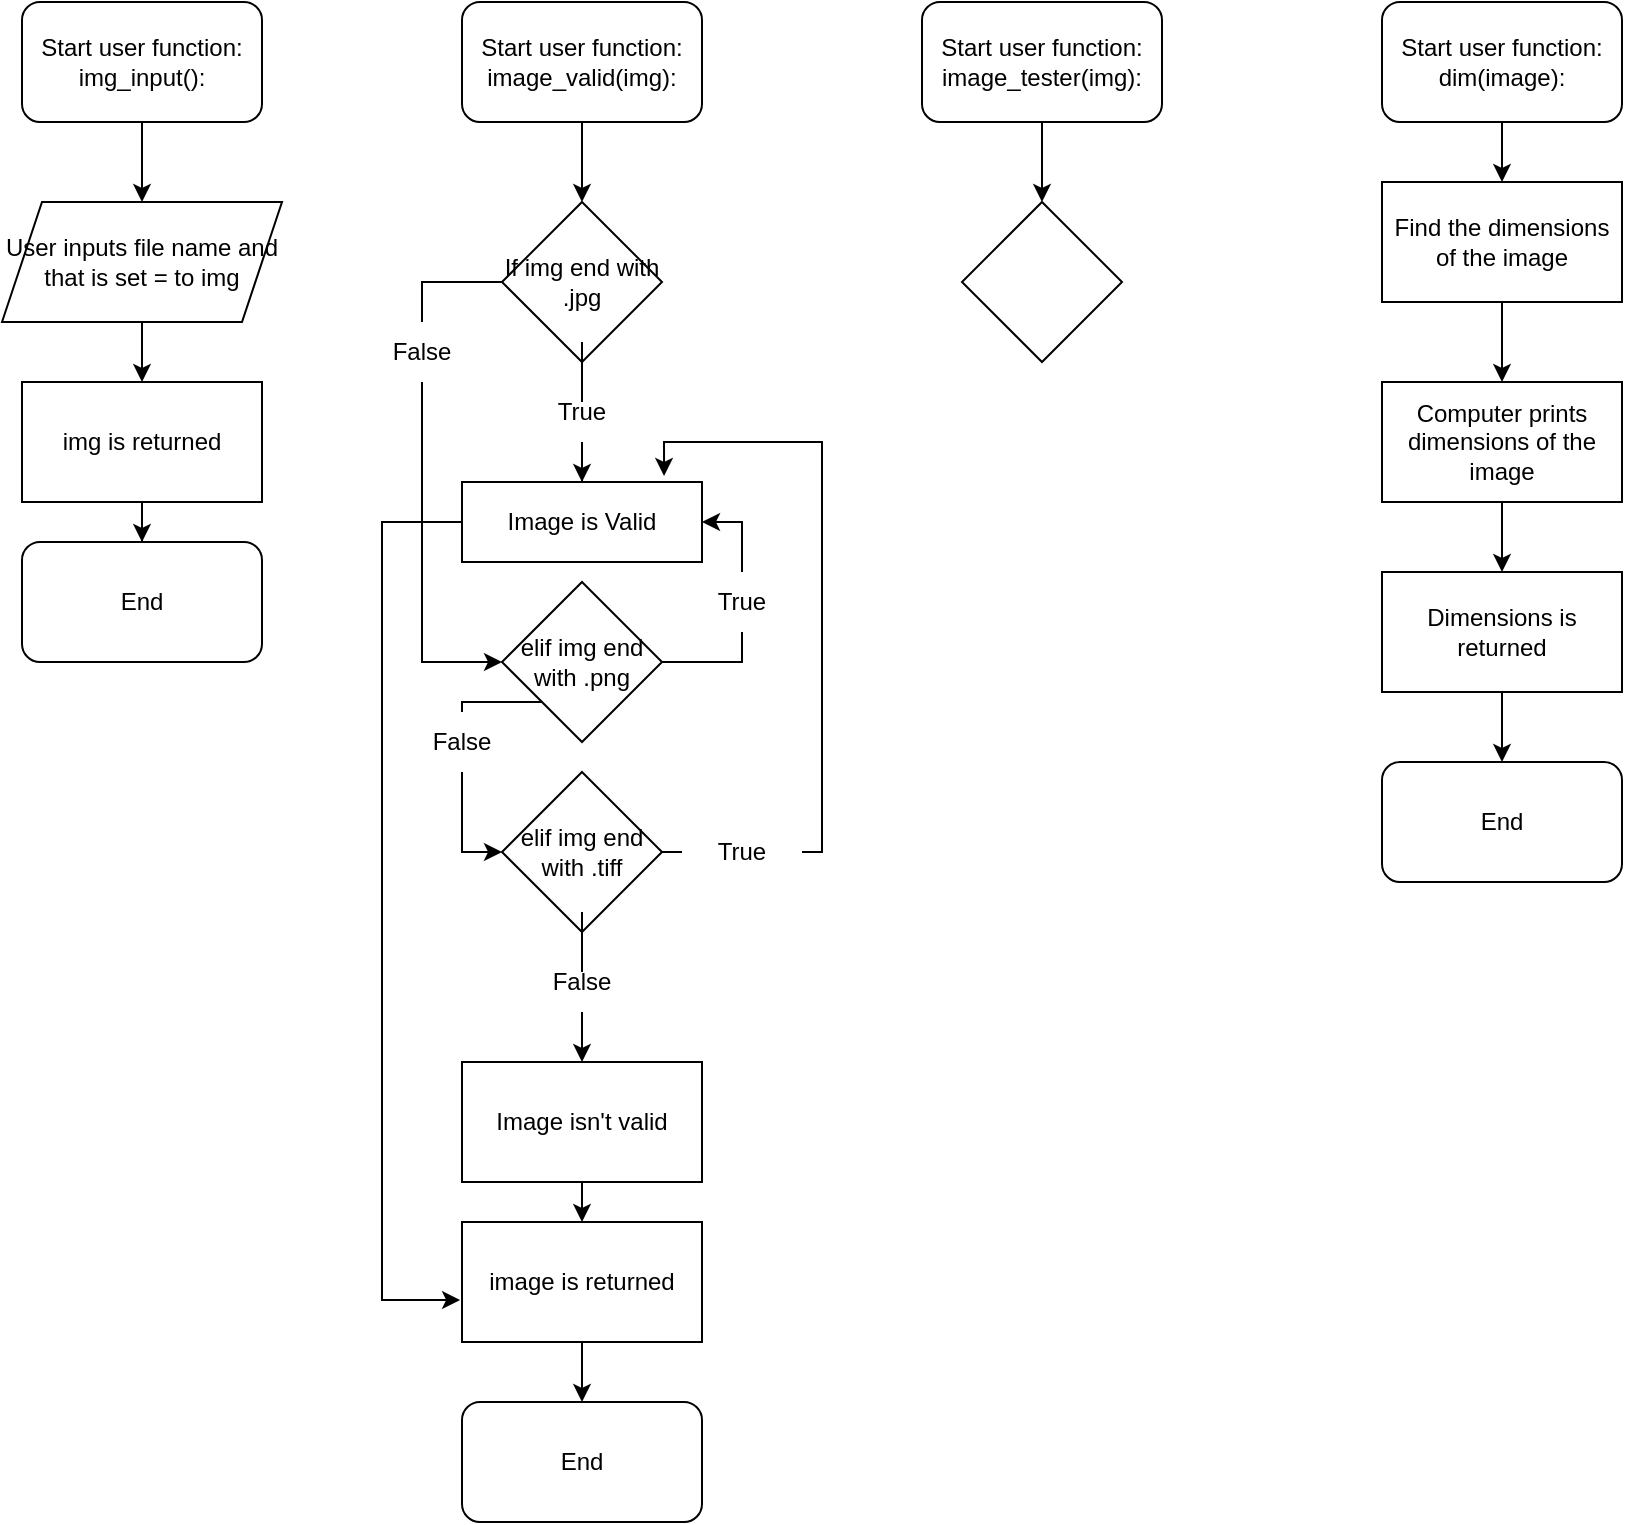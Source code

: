 <mxfile version="15.4.0" type="device"><diagram id="pe3CwAOmiaoN18hqmH2S" name="Page-1"><mxGraphModel dx="460" dy="813" grid="1" gridSize="10" guides="1" tooltips="1" connect="1" arrows="1" fold="1" page="1" pageScale="1" pageWidth="850" pageHeight="1100" math="0" shadow="0"><root><mxCell id="0"/><mxCell id="1" parent="0"/><mxCell id="sIwdNdW5CkGCS8LnttUy-2" style="edgeStyle=orthogonalEdgeStyle;rounded=0;orthogonalLoop=1;jettySize=auto;html=1;exitX=0.5;exitY=1;exitDx=0;exitDy=0;" edge="1" parent="1" source="sIwdNdW5CkGCS8LnttUy-1"><mxGeometry relative="1" as="geometry"><mxPoint x="80" y="110" as="targetPoint"/></mxGeometry></mxCell><mxCell id="sIwdNdW5CkGCS8LnttUy-1" value="Start user function:&lt;br&gt;img_input():" style="rounded=1;whiteSpace=wrap;html=1;" vertex="1" parent="1"><mxGeometry x="20" y="10" width="120" height="60" as="geometry"/></mxCell><mxCell id="sIwdNdW5CkGCS8LnttUy-5" style="edgeStyle=orthogonalEdgeStyle;rounded=0;orthogonalLoop=1;jettySize=auto;html=1;" edge="1" parent="1" source="sIwdNdW5CkGCS8LnttUy-4" target="sIwdNdW5CkGCS8LnttUy-6"><mxGeometry relative="1" as="geometry"><mxPoint x="80" y="210" as="targetPoint"/></mxGeometry></mxCell><mxCell id="sIwdNdW5CkGCS8LnttUy-4" value="&lt;font style=&quot;font-size: 12px&quot;&gt;User inputs file name and that is set = to img&lt;/font&gt;" style="shape=parallelogram;perimeter=parallelogramPerimeter;whiteSpace=wrap;html=1;fixedSize=1;" vertex="1" parent="1"><mxGeometry x="10" y="110" width="140" height="60" as="geometry"/></mxCell><mxCell id="sIwdNdW5CkGCS8LnttUy-7" style="edgeStyle=orthogonalEdgeStyle;rounded=0;orthogonalLoop=1;jettySize=auto;html=1;" edge="1" parent="1" source="sIwdNdW5CkGCS8LnttUy-6" target="sIwdNdW5CkGCS8LnttUy-8"><mxGeometry relative="1" as="geometry"><mxPoint x="80" y="300" as="targetPoint"/></mxGeometry></mxCell><mxCell id="sIwdNdW5CkGCS8LnttUy-6" value="img is returned" style="rounded=0;whiteSpace=wrap;html=1;" vertex="1" parent="1"><mxGeometry x="20" y="200" width="120" height="60" as="geometry"/></mxCell><mxCell id="sIwdNdW5CkGCS8LnttUy-8" value="End" style="rounded=1;whiteSpace=wrap;html=1;" vertex="1" parent="1"><mxGeometry x="20" y="280" width="120" height="60" as="geometry"/></mxCell><mxCell id="sIwdNdW5CkGCS8LnttUy-12" style="edgeStyle=orthogonalEdgeStyle;rounded=0;orthogonalLoop=1;jettySize=auto;html=1;" edge="1" parent="1" source="sIwdNdW5CkGCS8LnttUy-9"><mxGeometry relative="1" as="geometry"><mxPoint x="300" y="110" as="targetPoint"/></mxGeometry></mxCell><mxCell id="sIwdNdW5CkGCS8LnttUy-9" value="Start user function:&lt;br&gt;image_valid(img):" style="rounded=1;whiteSpace=wrap;html=1;" vertex="1" parent="1"><mxGeometry x="240" y="10" width="120" height="60" as="geometry"/></mxCell><mxCell id="sIwdNdW5CkGCS8LnttUy-77" style="edgeStyle=orthogonalEdgeStyle;rounded=0;orthogonalLoop=1;jettySize=auto;html=1;" edge="1" parent="1" source="sIwdNdW5CkGCS8LnttUy-10" target="sIwdNdW5CkGCS8LnttUy-78"><mxGeometry relative="1" as="geometry"><mxPoint x="530" y="110" as="targetPoint"/></mxGeometry></mxCell><mxCell id="sIwdNdW5CkGCS8LnttUy-10" value="Start user function:&lt;br&gt;image_tester(img):" style="rounded=1;whiteSpace=wrap;html=1;" vertex="1" parent="1"><mxGeometry x="470" y="10" width="120" height="60" as="geometry"/></mxCell><mxCell id="sIwdNdW5CkGCS8LnttUy-69" style="edgeStyle=orthogonalEdgeStyle;rounded=0;orthogonalLoop=1;jettySize=auto;html=1;" edge="1" parent="1" source="sIwdNdW5CkGCS8LnttUy-11" target="sIwdNdW5CkGCS8LnttUy-70"><mxGeometry relative="1" as="geometry"><mxPoint x="760" y="110" as="targetPoint"/></mxGeometry></mxCell><mxCell id="sIwdNdW5CkGCS8LnttUy-11" value="Start user function:&lt;br&gt;dim(image):" style="rounded=1;whiteSpace=wrap;html=1;" vertex="1" parent="1"><mxGeometry x="700" y="10" width="120" height="60" as="geometry"/></mxCell><mxCell id="sIwdNdW5CkGCS8LnttUy-24" style="edgeStyle=orthogonalEdgeStyle;rounded=0;orthogonalLoop=1;jettySize=auto;html=1;exitX=0.5;exitY=1;exitDx=0;exitDy=0;startArrow=none;" edge="1" parent="1" source="sIwdNdW5CkGCS8LnttUy-26" target="sIwdNdW5CkGCS8LnttUy-25"><mxGeometry relative="1" as="geometry"><mxPoint x="300" y="240" as="targetPoint"/></mxGeometry></mxCell><mxCell id="sIwdNdW5CkGCS8LnttUy-39" style="edgeStyle=orthogonalEdgeStyle;rounded=0;orthogonalLoop=1;jettySize=auto;html=1;exitX=0.5;exitY=1;exitDx=0;exitDy=0;startArrow=none;entryX=0;entryY=0.5;entryDx=0;entryDy=0;" edge="1" parent="1" source="sIwdNdW5CkGCS8LnttUy-40" target="sIwdNdW5CkGCS8LnttUy-42"><mxGeometry relative="1" as="geometry"><mxPoint x="210" y="340" as="targetPoint"/><Array as="points"><mxPoint x="220" y="340"/></Array></mxGeometry></mxCell><mxCell id="sIwdNdW5CkGCS8LnttUy-13" value="If img end with .jpg" style="rhombus;whiteSpace=wrap;html=1;" vertex="1" parent="1"><mxGeometry x="260" y="110" width="80" height="80" as="geometry"/></mxCell><mxCell id="sIwdNdW5CkGCS8LnttUy-64" style="edgeStyle=orthogonalEdgeStyle;rounded=0;orthogonalLoop=1;jettySize=auto;html=1;exitX=0;exitY=0.5;exitDx=0;exitDy=0;entryX=-0.008;entryY=0.65;entryDx=0;entryDy=0;entryPerimeter=0;" edge="1" parent="1" source="sIwdNdW5CkGCS8LnttUy-25" target="sIwdNdW5CkGCS8LnttUy-65"><mxGeometry relative="1" as="geometry"><mxPoint x="200" y="660" as="targetPoint"/><Array as="points"><mxPoint x="200" y="270"/><mxPoint x="200" y="659"/></Array></mxGeometry></mxCell><mxCell id="sIwdNdW5CkGCS8LnttUy-25" value="Image is Valid" style="rounded=0;whiteSpace=wrap;html=1;" vertex="1" parent="1"><mxGeometry x="240" y="250" width="120" height="40" as="geometry"/></mxCell><mxCell id="sIwdNdW5CkGCS8LnttUy-26" value="True" style="text;html=1;strokeColor=none;fillColor=none;align=center;verticalAlign=middle;whiteSpace=wrap;rounded=0;" vertex="1" parent="1"><mxGeometry x="270" y="200" width="60" height="30" as="geometry"/></mxCell><mxCell id="sIwdNdW5CkGCS8LnttUy-27" value="" style="edgeStyle=orthogonalEdgeStyle;rounded=0;orthogonalLoop=1;jettySize=auto;html=1;exitX=0.5;exitY=1;exitDx=0;exitDy=0;endArrow=none;" edge="1" parent="1" source="sIwdNdW5CkGCS8LnttUy-13" target="sIwdNdW5CkGCS8LnttUy-26"><mxGeometry relative="1" as="geometry"><mxPoint x="300" y="240" as="targetPoint"/><mxPoint x="300" y="190" as="sourcePoint"/></mxGeometry></mxCell><mxCell id="sIwdNdW5CkGCS8LnttUy-40" value="False" style="text;html=1;strokeColor=none;fillColor=none;align=center;verticalAlign=middle;whiteSpace=wrap;rounded=0;dashed=1;" vertex="1" parent="1"><mxGeometry x="190" y="170" width="60" height="30" as="geometry"/></mxCell><mxCell id="sIwdNdW5CkGCS8LnttUy-41" value="" style="edgeStyle=orthogonalEdgeStyle;rounded=0;orthogonalLoop=1;jettySize=auto;html=1;exitX=0;exitY=0.5;exitDx=0;exitDy=0;endArrow=none;entryX=0.5;entryY=0;entryDx=0;entryDy=0;" edge="1" parent="1" source="sIwdNdW5CkGCS8LnttUy-13" target="sIwdNdW5CkGCS8LnttUy-40"><mxGeometry relative="1" as="geometry"><mxPoint x="210" y="340" as="targetPoint"/><mxPoint x="260" y="150" as="sourcePoint"/></mxGeometry></mxCell><mxCell id="sIwdNdW5CkGCS8LnttUy-46" style="edgeStyle=orthogonalEdgeStyle;rounded=0;orthogonalLoop=1;jettySize=auto;html=1;exitX=0.5;exitY=0;exitDx=0;exitDy=0;startArrow=none;entryX=1;entryY=0.5;entryDx=0;entryDy=0;" edge="1" parent="1" source="sIwdNdW5CkGCS8LnttUy-47" target="sIwdNdW5CkGCS8LnttUy-25"><mxGeometry relative="1" as="geometry"><mxPoint x="380" y="280" as="targetPoint"/><Array as="points"><mxPoint x="380" y="270"/></Array></mxGeometry></mxCell><mxCell id="sIwdNdW5CkGCS8LnttUy-53" style="edgeStyle=orthogonalEdgeStyle;rounded=0;orthogonalLoop=1;jettySize=auto;html=1;exitX=0.5;exitY=1;exitDx=0;exitDy=0;startArrow=none;entryX=0;entryY=0.5;entryDx=0;entryDy=0;" edge="1" parent="1" source="sIwdNdW5CkGCS8LnttUy-54" target="sIwdNdW5CkGCS8LnttUy-56"><mxGeometry relative="1" as="geometry"><mxPoint x="240" y="430" as="targetPoint"/></mxGeometry></mxCell><mxCell id="sIwdNdW5CkGCS8LnttUy-42" value="elif img end with .png" style="rhombus;whiteSpace=wrap;html=1;strokeColor=default;" vertex="1" parent="1"><mxGeometry x="260" y="300" width="80" height="80" as="geometry"/></mxCell><mxCell id="sIwdNdW5CkGCS8LnttUy-47" value="True" style="text;html=1;strokeColor=none;fillColor=none;align=center;verticalAlign=middle;whiteSpace=wrap;rounded=0;" vertex="1" parent="1"><mxGeometry x="350" y="295" width="60" height="30" as="geometry"/></mxCell><mxCell id="sIwdNdW5CkGCS8LnttUy-48" value="" style="edgeStyle=orthogonalEdgeStyle;rounded=0;orthogonalLoop=1;jettySize=auto;html=1;exitX=1;exitY=0.5;exitDx=0;exitDy=0;endArrow=none;entryX=0.5;entryY=1;entryDx=0;entryDy=0;" edge="1" parent="1" source="sIwdNdW5CkGCS8LnttUy-42" target="sIwdNdW5CkGCS8LnttUy-47"><mxGeometry relative="1" as="geometry"><mxPoint x="380" y="280" as="targetPoint"/><mxPoint x="340" y="340" as="sourcePoint"/><Array as="points"><mxPoint x="380" y="340"/></Array></mxGeometry></mxCell><mxCell id="sIwdNdW5CkGCS8LnttUy-54" value="False" style="text;html=1;strokeColor=none;fillColor=none;align=center;verticalAlign=middle;whiteSpace=wrap;rounded=0;" vertex="1" parent="1"><mxGeometry x="210" y="365" width="60" height="30" as="geometry"/></mxCell><mxCell id="sIwdNdW5CkGCS8LnttUy-55" value="" style="edgeStyle=orthogonalEdgeStyle;rounded=0;orthogonalLoop=1;jettySize=auto;html=1;exitX=0;exitY=1;exitDx=0;exitDy=0;endArrow=none;entryX=0.5;entryY=0;entryDx=0;entryDy=0;" edge="1" parent="1" source="sIwdNdW5CkGCS8LnttUy-42" target="sIwdNdW5CkGCS8LnttUy-54"><mxGeometry relative="1" as="geometry"><mxPoint x="240" y="430" as="targetPoint"/><mxPoint x="280" y="360" as="sourcePoint"/><Array as="points"><mxPoint x="240" y="360"/></Array></mxGeometry></mxCell><mxCell id="sIwdNdW5CkGCS8LnttUy-57" style="edgeStyle=orthogonalEdgeStyle;rounded=0;orthogonalLoop=1;jettySize=auto;html=1;exitX=1;exitY=0.5;exitDx=0;exitDy=0;startArrow=none;entryX=0.842;entryY=-0.075;entryDx=0;entryDy=0;entryPerimeter=0;" edge="1" parent="1" source="sIwdNdW5CkGCS8LnttUy-58" target="sIwdNdW5CkGCS8LnttUy-25"><mxGeometry relative="1" as="geometry"><mxPoint x="430" y="435" as="targetPoint"/><Array as="points"><mxPoint x="420" y="435"/><mxPoint x="420" y="230"/><mxPoint x="341" y="230"/></Array></mxGeometry></mxCell><mxCell id="sIwdNdW5CkGCS8LnttUy-61" style="edgeStyle=orthogonalEdgeStyle;rounded=0;orthogonalLoop=1;jettySize=auto;html=1;entryX=0.5;entryY=0;entryDx=0;entryDy=0;startArrow=none;" edge="1" parent="1" source="sIwdNdW5CkGCS8LnttUy-62" target="sIwdNdW5CkGCS8LnttUy-60"><mxGeometry relative="1" as="geometry"/></mxCell><mxCell id="sIwdNdW5CkGCS8LnttUy-56" value="elif img end with .tiff" style="rhombus;whiteSpace=wrap;html=1;strokeColor=default;" vertex="1" parent="1"><mxGeometry x="260" y="395" width="80" height="80" as="geometry"/></mxCell><mxCell id="sIwdNdW5CkGCS8LnttUy-58" value="True" style="text;html=1;strokeColor=none;fillColor=none;align=center;verticalAlign=middle;whiteSpace=wrap;rounded=0;" vertex="1" parent="1"><mxGeometry x="350" y="420" width="60" height="30" as="geometry"/></mxCell><mxCell id="sIwdNdW5CkGCS8LnttUy-59" value="" style="edgeStyle=orthogonalEdgeStyle;rounded=0;orthogonalLoop=1;jettySize=auto;html=1;exitX=1;exitY=0.5;exitDx=0;exitDy=0;endArrow=none;" edge="1" parent="1" source="sIwdNdW5CkGCS8LnttUy-56" target="sIwdNdW5CkGCS8LnttUy-58"><mxGeometry relative="1" as="geometry"><mxPoint x="430" y="435" as="targetPoint"/><mxPoint x="340" y="435" as="sourcePoint"/><Array as="points"><mxPoint x="340" y="435"/><mxPoint x="340" y="435"/></Array></mxGeometry></mxCell><mxCell id="sIwdNdW5CkGCS8LnttUy-66" style="edgeStyle=orthogonalEdgeStyle;rounded=0;orthogonalLoop=1;jettySize=auto;html=1;exitX=0.5;exitY=1;exitDx=0;exitDy=0;entryX=0.5;entryY=0;entryDx=0;entryDy=0;" edge="1" parent="1" source="sIwdNdW5CkGCS8LnttUy-60" target="sIwdNdW5CkGCS8LnttUy-65"><mxGeometry relative="1" as="geometry"/></mxCell><mxCell id="sIwdNdW5CkGCS8LnttUy-60" value="Image isn't valid" style="rounded=0;whiteSpace=wrap;html=1;strokeColor=default;" vertex="1" parent="1"><mxGeometry x="240" y="540" width="120" height="60" as="geometry"/></mxCell><mxCell id="sIwdNdW5CkGCS8LnttUy-62" value="False" style="text;html=1;strokeColor=none;fillColor=none;align=center;verticalAlign=middle;whiteSpace=wrap;rounded=0;" vertex="1" parent="1"><mxGeometry x="270" y="485" width="60" height="30" as="geometry"/></mxCell><mxCell id="sIwdNdW5CkGCS8LnttUy-63" value="" style="edgeStyle=orthogonalEdgeStyle;rounded=0;orthogonalLoop=1;jettySize=auto;html=1;entryX=0.5;entryY=0;entryDx=0;entryDy=0;endArrow=none;" edge="1" parent="1" source="sIwdNdW5CkGCS8LnttUy-56" target="sIwdNdW5CkGCS8LnttUy-62"><mxGeometry relative="1" as="geometry"><mxPoint x="300" y="475" as="sourcePoint"/><mxPoint x="300" y="540" as="targetPoint"/></mxGeometry></mxCell><mxCell id="sIwdNdW5CkGCS8LnttUy-67" style="edgeStyle=orthogonalEdgeStyle;rounded=0;orthogonalLoop=1;jettySize=auto;html=1;" edge="1" parent="1" source="sIwdNdW5CkGCS8LnttUy-65" target="sIwdNdW5CkGCS8LnttUy-68"><mxGeometry relative="1" as="geometry"><mxPoint x="300" y="720" as="targetPoint"/></mxGeometry></mxCell><mxCell id="sIwdNdW5CkGCS8LnttUy-65" value="image is returned" style="rounded=0;whiteSpace=wrap;html=1;strokeColor=default;" vertex="1" parent="1"><mxGeometry x="240" y="620" width="120" height="60" as="geometry"/></mxCell><mxCell id="sIwdNdW5CkGCS8LnttUy-68" value="End" style="rounded=1;whiteSpace=wrap;html=1;strokeColor=default;" vertex="1" parent="1"><mxGeometry x="240" y="710" width="120" height="60" as="geometry"/></mxCell><mxCell id="sIwdNdW5CkGCS8LnttUy-71" style="edgeStyle=orthogonalEdgeStyle;rounded=0;orthogonalLoop=1;jettySize=auto;html=1;" edge="1" parent="1" source="sIwdNdW5CkGCS8LnttUy-70" target="sIwdNdW5CkGCS8LnttUy-72"><mxGeometry relative="1" as="geometry"><mxPoint x="760" y="220" as="targetPoint"/></mxGeometry></mxCell><mxCell id="sIwdNdW5CkGCS8LnttUy-70" value="Find the dimensions of the image" style="rounded=0;whiteSpace=wrap;html=1;strokeColor=default;" vertex="1" parent="1"><mxGeometry x="700" y="100" width="120" height="60" as="geometry"/></mxCell><mxCell id="sIwdNdW5CkGCS8LnttUy-73" style="edgeStyle=orthogonalEdgeStyle;rounded=0;orthogonalLoop=1;jettySize=auto;html=1;" edge="1" parent="1" source="sIwdNdW5CkGCS8LnttUy-72" target="sIwdNdW5CkGCS8LnttUy-74"><mxGeometry relative="1" as="geometry"><mxPoint x="760" y="310" as="targetPoint"/></mxGeometry></mxCell><mxCell id="sIwdNdW5CkGCS8LnttUy-72" value="Computer prints dimensions of the image" style="rounded=0;whiteSpace=wrap;html=1;strokeColor=default;" vertex="1" parent="1"><mxGeometry x="700" y="200" width="120" height="60" as="geometry"/></mxCell><mxCell id="sIwdNdW5CkGCS8LnttUy-75" style="edgeStyle=orthogonalEdgeStyle;rounded=0;orthogonalLoop=1;jettySize=auto;html=1;" edge="1" parent="1" source="sIwdNdW5CkGCS8LnttUy-74" target="sIwdNdW5CkGCS8LnttUy-76"><mxGeometry relative="1" as="geometry"><mxPoint x="760" y="410" as="targetPoint"/></mxGeometry></mxCell><mxCell id="sIwdNdW5CkGCS8LnttUy-74" value="Dimensions is returned" style="rounded=0;whiteSpace=wrap;html=1;strokeColor=default;" vertex="1" parent="1"><mxGeometry x="700" y="295" width="120" height="60" as="geometry"/></mxCell><mxCell id="sIwdNdW5CkGCS8LnttUy-76" value="End" style="rounded=1;whiteSpace=wrap;html=1;strokeColor=default;" vertex="1" parent="1"><mxGeometry x="700" y="390" width="120" height="60" as="geometry"/></mxCell><mxCell id="sIwdNdW5CkGCS8LnttUy-78" value="" style="rhombus;whiteSpace=wrap;html=1;strokeColor=default;" vertex="1" parent="1"><mxGeometry x="490" y="110" width="80" height="80" as="geometry"/></mxCell></root></mxGraphModel></diagram></mxfile>